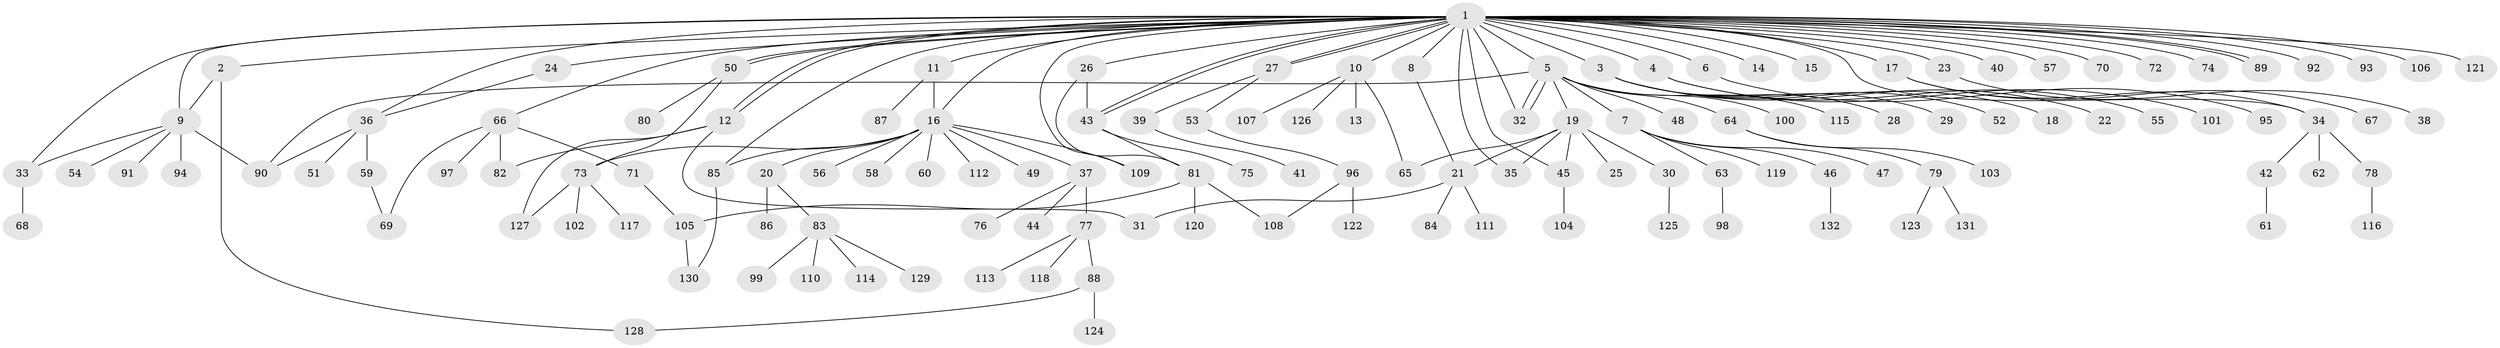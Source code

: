// coarse degree distribution, {23: 0.015151515151515152, 3: 0.15151515151515152, 5: 0.030303030303030304, 2: 0.22727272727272727, 7: 0.015151515151515152, 1: 0.4090909090909091, 4: 0.10606060606060606, 8: 0.015151515151515152, 11: 0.015151515151515152, 6: 0.015151515151515152}
// Generated by graph-tools (version 1.1) at 2025/50/03/04/25 22:50:07]
// undirected, 132 vertices, 162 edges
graph export_dot {
  node [color=gray90,style=filled];
  1;
  2;
  3;
  4;
  5;
  6;
  7;
  8;
  9;
  10;
  11;
  12;
  13;
  14;
  15;
  16;
  17;
  18;
  19;
  20;
  21;
  22;
  23;
  24;
  25;
  26;
  27;
  28;
  29;
  30;
  31;
  32;
  33;
  34;
  35;
  36;
  37;
  38;
  39;
  40;
  41;
  42;
  43;
  44;
  45;
  46;
  47;
  48;
  49;
  50;
  51;
  52;
  53;
  54;
  55;
  56;
  57;
  58;
  59;
  60;
  61;
  62;
  63;
  64;
  65;
  66;
  67;
  68;
  69;
  70;
  71;
  72;
  73;
  74;
  75;
  76;
  77;
  78;
  79;
  80;
  81;
  82;
  83;
  84;
  85;
  86;
  87;
  88;
  89;
  90;
  91;
  92;
  93;
  94;
  95;
  96;
  97;
  98;
  99;
  100;
  101;
  102;
  103;
  104;
  105;
  106;
  107;
  108;
  109;
  110;
  111;
  112;
  113;
  114;
  115;
  116;
  117;
  118;
  119;
  120;
  121;
  122;
  123;
  124;
  125;
  126;
  127;
  128;
  129;
  130;
  131;
  132;
  1 -- 2;
  1 -- 3;
  1 -- 4;
  1 -- 5;
  1 -- 6;
  1 -- 8;
  1 -- 9;
  1 -- 10;
  1 -- 11;
  1 -- 12;
  1 -- 12;
  1 -- 14;
  1 -- 15;
  1 -- 16;
  1 -- 17;
  1 -- 23;
  1 -- 24;
  1 -- 26;
  1 -- 27;
  1 -- 27;
  1 -- 32;
  1 -- 33;
  1 -- 34;
  1 -- 35;
  1 -- 36;
  1 -- 40;
  1 -- 43;
  1 -- 43;
  1 -- 45;
  1 -- 50;
  1 -- 50;
  1 -- 57;
  1 -- 66;
  1 -- 70;
  1 -- 72;
  1 -- 74;
  1 -- 85;
  1 -- 89;
  1 -- 89;
  1 -- 92;
  1 -- 93;
  1 -- 106;
  1 -- 109;
  1 -- 121;
  2 -- 9;
  2 -- 128;
  3 -- 18;
  3 -- 22;
  3 -- 28;
  3 -- 29;
  3 -- 52;
  4 -- 55;
  4 -- 101;
  5 -- 7;
  5 -- 19;
  5 -- 32;
  5 -- 32;
  5 -- 48;
  5 -- 64;
  5 -- 90;
  5 -- 100;
  5 -- 115;
  6 -- 95;
  7 -- 46;
  7 -- 47;
  7 -- 63;
  7 -- 119;
  8 -- 21;
  9 -- 33;
  9 -- 54;
  9 -- 90;
  9 -- 91;
  9 -- 94;
  10 -- 13;
  10 -- 65;
  10 -- 107;
  10 -- 126;
  11 -- 16;
  11 -- 87;
  12 -- 31;
  12 -- 82;
  12 -- 127;
  16 -- 20;
  16 -- 37;
  16 -- 49;
  16 -- 56;
  16 -- 58;
  16 -- 60;
  16 -- 73;
  16 -- 85;
  16 -- 109;
  16 -- 112;
  17 -- 34;
  17 -- 67;
  19 -- 21;
  19 -- 25;
  19 -- 30;
  19 -- 35;
  19 -- 45;
  19 -- 65;
  20 -- 83;
  20 -- 86;
  21 -- 31;
  21 -- 84;
  21 -- 111;
  23 -- 38;
  24 -- 36;
  26 -- 43;
  26 -- 81;
  27 -- 39;
  27 -- 53;
  30 -- 125;
  33 -- 68;
  34 -- 42;
  34 -- 62;
  34 -- 78;
  36 -- 51;
  36 -- 59;
  36 -- 90;
  37 -- 44;
  37 -- 76;
  37 -- 77;
  39 -- 41;
  42 -- 61;
  43 -- 75;
  43 -- 81;
  45 -- 104;
  46 -- 132;
  50 -- 73;
  50 -- 80;
  53 -- 96;
  59 -- 69;
  63 -- 98;
  64 -- 79;
  64 -- 103;
  66 -- 69;
  66 -- 71;
  66 -- 82;
  66 -- 97;
  71 -- 105;
  73 -- 102;
  73 -- 117;
  73 -- 127;
  77 -- 88;
  77 -- 113;
  77 -- 118;
  78 -- 116;
  79 -- 123;
  79 -- 131;
  81 -- 105;
  81 -- 108;
  81 -- 120;
  83 -- 99;
  83 -- 110;
  83 -- 114;
  83 -- 129;
  85 -- 130;
  88 -- 124;
  88 -- 128;
  96 -- 108;
  96 -- 122;
  105 -- 130;
}
